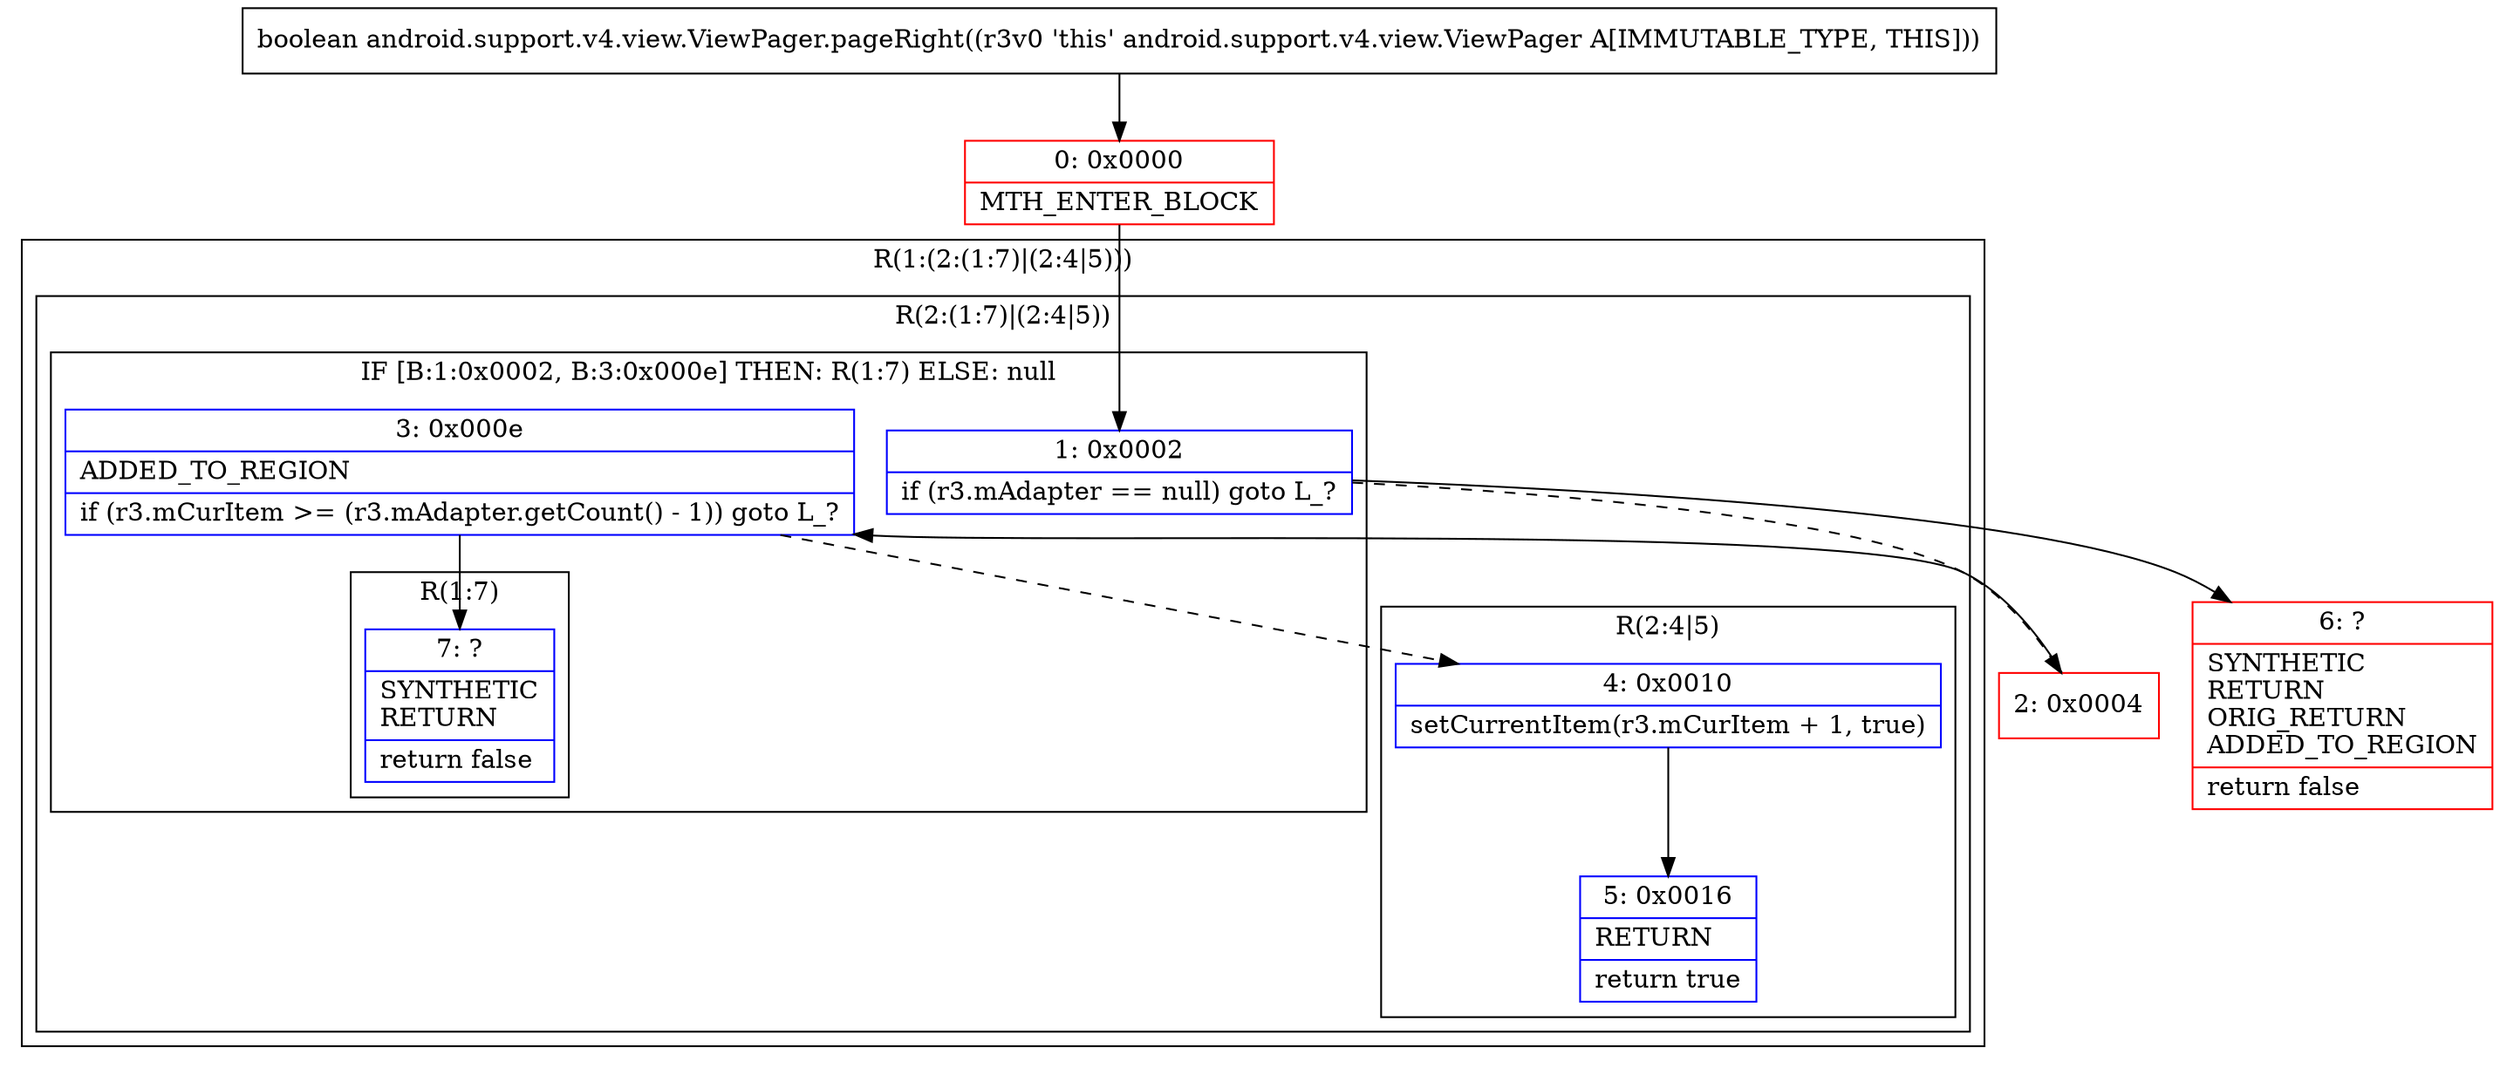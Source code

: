 digraph "CFG forandroid.support.v4.view.ViewPager.pageRight()Z" {
subgraph cluster_Region_677132102 {
label = "R(1:(2:(1:7)|(2:4|5)))";
node [shape=record,color=blue];
subgraph cluster_Region_1379223379 {
label = "R(2:(1:7)|(2:4|5))";
node [shape=record,color=blue];
subgraph cluster_IfRegion_1631780341 {
label = "IF [B:1:0x0002, B:3:0x000e] THEN: R(1:7) ELSE: null";
node [shape=record,color=blue];
Node_1 [shape=record,label="{1\:\ 0x0002|if (r3.mAdapter == null) goto L_?\l}"];
Node_3 [shape=record,label="{3\:\ 0x000e|ADDED_TO_REGION\l|if (r3.mCurItem \>= (r3.mAdapter.getCount() \- 1)) goto L_?\l}"];
subgraph cluster_Region_1421203596 {
label = "R(1:7)";
node [shape=record,color=blue];
Node_7 [shape=record,label="{7\:\ ?|SYNTHETIC\lRETURN\l|return false\l}"];
}
}
subgraph cluster_Region_488252251 {
label = "R(2:4|5)";
node [shape=record,color=blue];
Node_4 [shape=record,label="{4\:\ 0x0010|setCurrentItem(r3.mCurItem + 1, true)\l}"];
Node_5 [shape=record,label="{5\:\ 0x0016|RETURN\l|return true\l}"];
}
}
}
Node_0 [shape=record,color=red,label="{0\:\ 0x0000|MTH_ENTER_BLOCK\l}"];
Node_2 [shape=record,color=red,label="{2\:\ 0x0004}"];
Node_6 [shape=record,color=red,label="{6\:\ ?|SYNTHETIC\lRETURN\lORIG_RETURN\lADDED_TO_REGION\l|return false\l}"];
MethodNode[shape=record,label="{boolean android.support.v4.view.ViewPager.pageRight((r3v0 'this' android.support.v4.view.ViewPager A[IMMUTABLE_TYPE, THIS])) }"];
MethodNode -> Node_0;
Node_1 -> Node_2[style=dashed];
Node_1 -> Node_6;
Node_3 -> Node_4[style=dashed];
Node_3 -> Node_7;
Node_4 -> Node_5;
Node_0 -> Node_1;
Node_2 -> Node_3;
}

